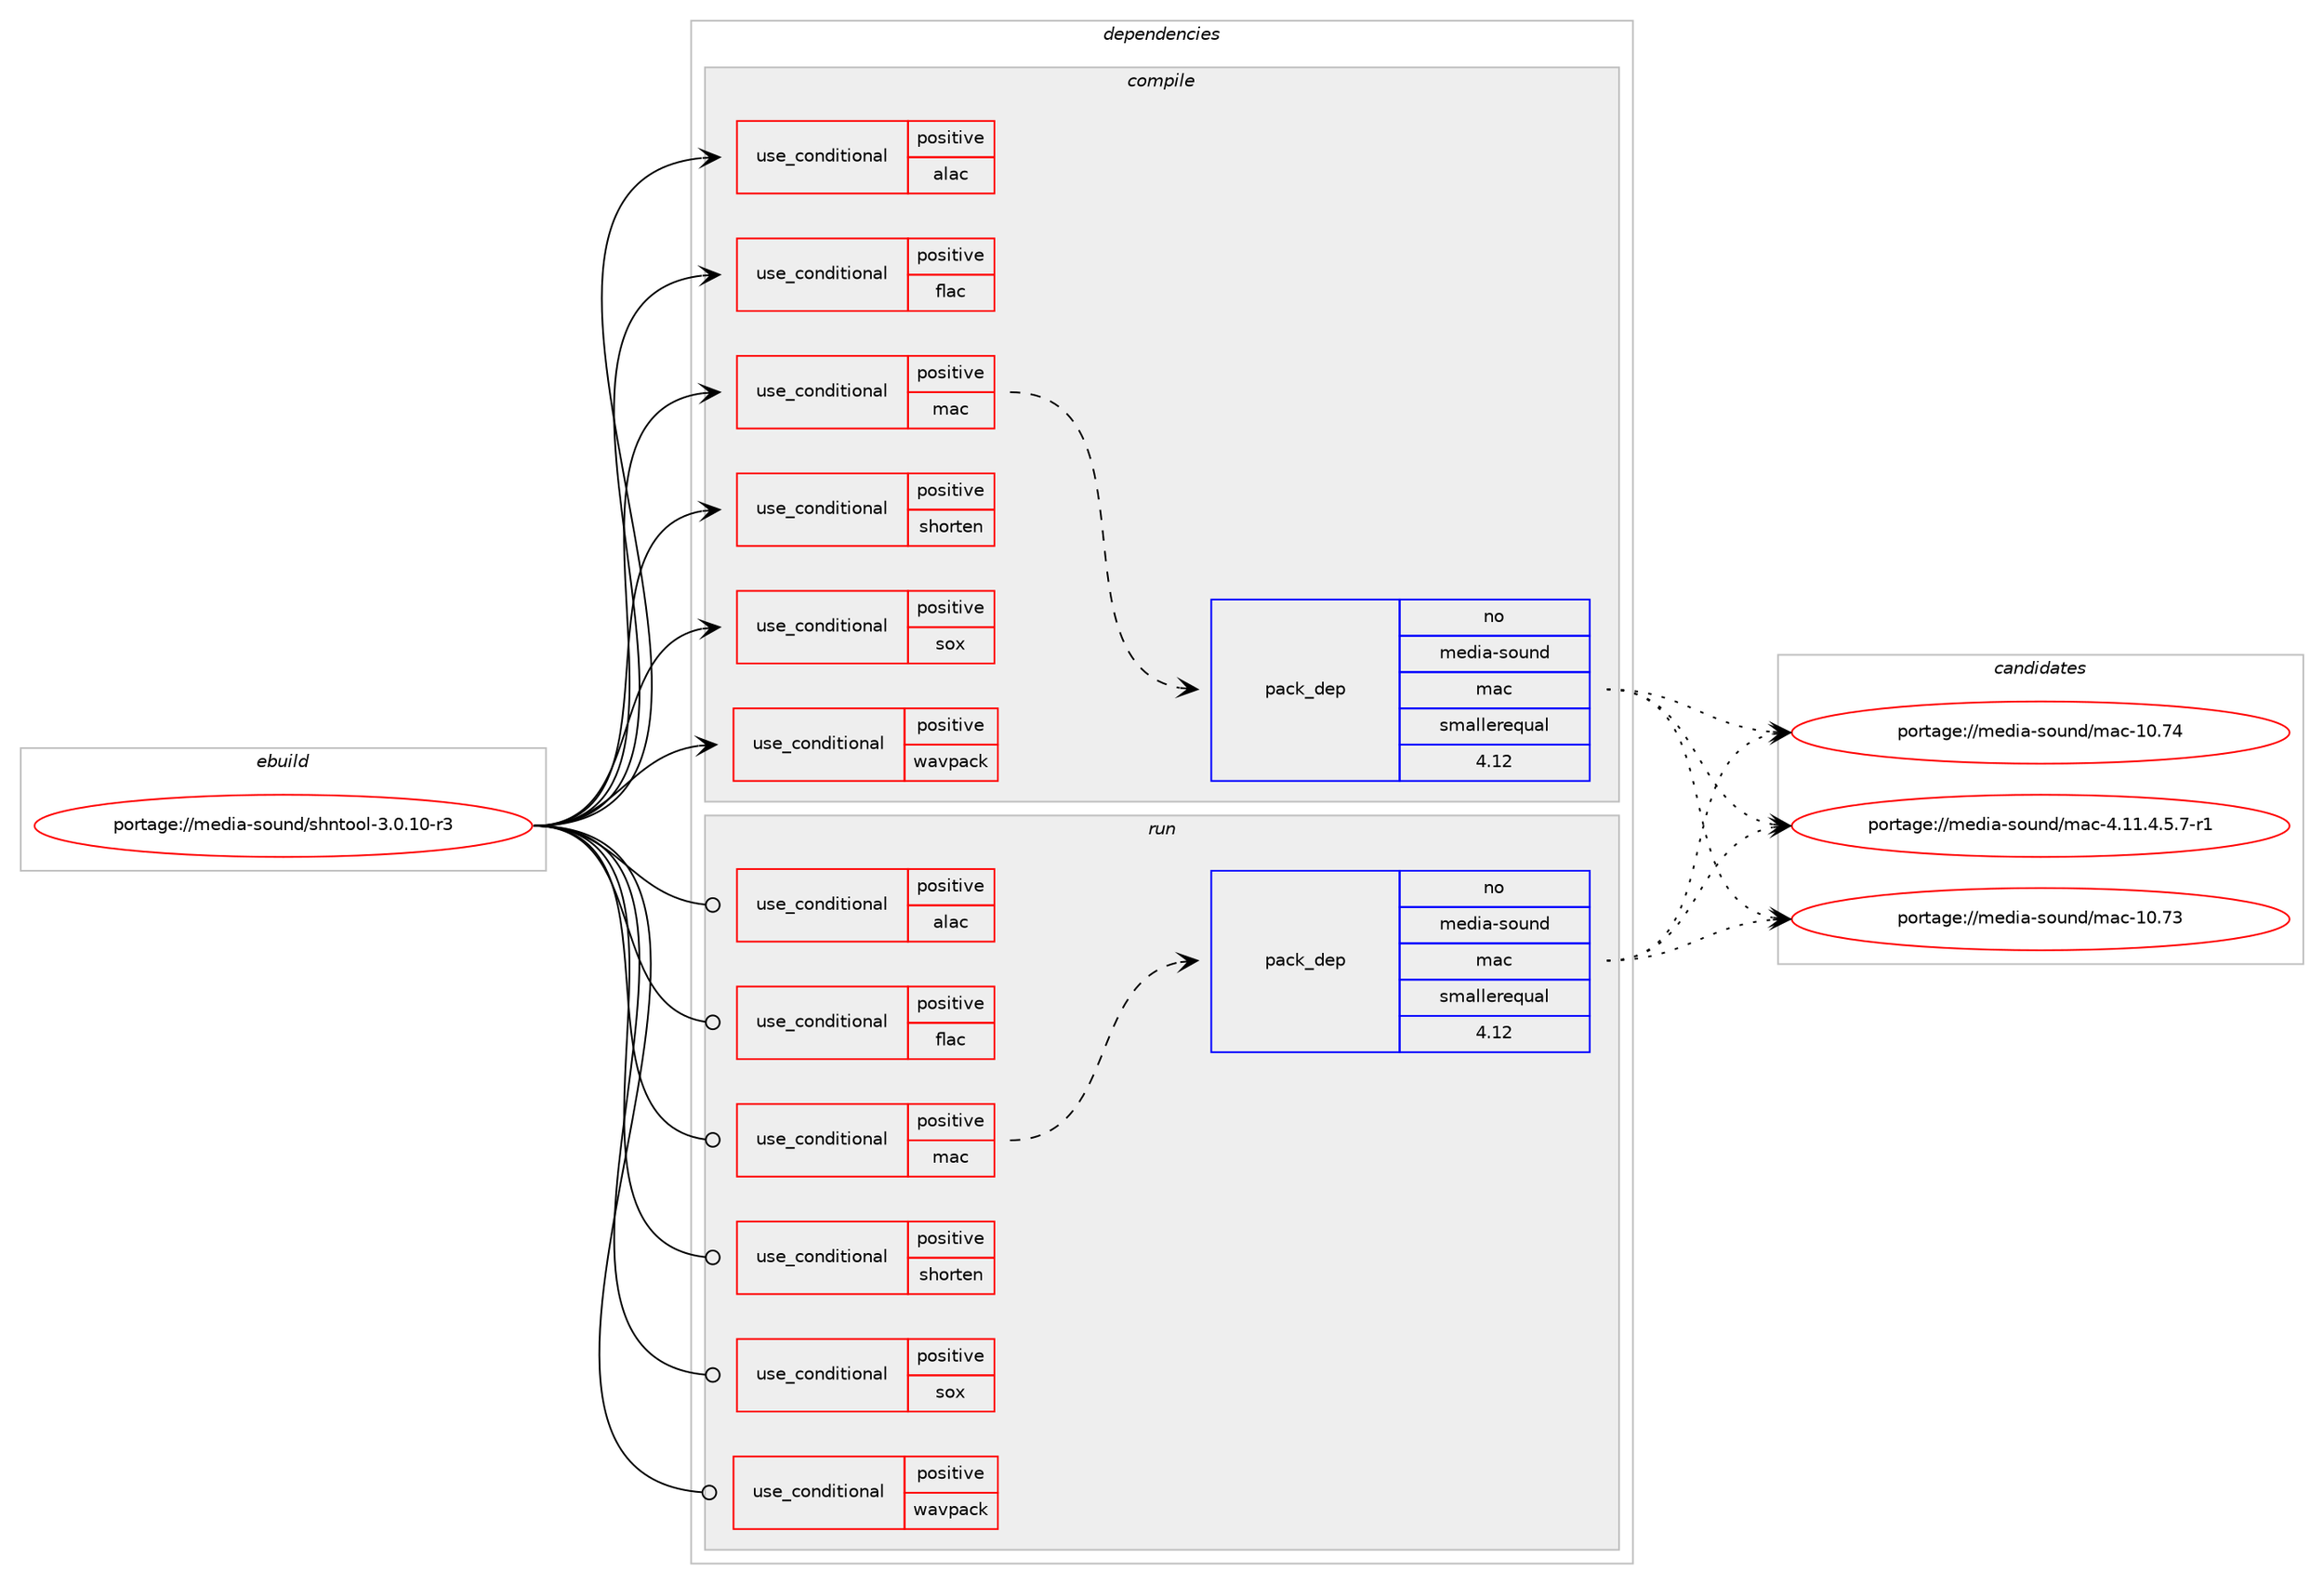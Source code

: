 digraph prolog {

# *************
# Graph options
# *************

newrank=true;
concentrate=true;
compound=true;
graph [rankdir=LR,fontname=Helvetica,fontsize=10,ranksep=1.5];#, ranksep=2.5, nodesep=0.2];
edge  [arrowhead=vee];
node  [fontname=Helvetica,fontsize=10];

# **********
# The ebuild
# **********

subgraph cluster_leftcol {
color=gray;
rank=same;
label=<<i>ebuild</i>>;
id [label="portage://media-sound/shntool-3.0.10-r3", color=red, width=4, href="../media-sound/shntool-3.0.10-r3.svg"];
}

# ****************
# The dependencies
# ****************

subgraph cluster_midcol {
color=gray;
label=<<i>dependencies</i>>;
subgraph cluster_compile {
fillcolor="#eeeeee";
style=filled;
label=<<i>compile</i>>;
subgraph cond79616 {
dependency165498 [label=<<TABLE BORDER="0" CELLBORDER="1" CELLSPACING="0" CELLPADDING="4"><TR><TD ROWSPAN="3" CELLPADDING="10">use_conditional</TD></TR><TR><TD>positive</TD></TR><TR><TD>alac</TD></TR></TABLE>>, shape=none, color=red];
# *** BEGIN UNKNOWN DEPENDENCY TYPE (TODO) ***
# dependency165498 -> package_dependency(portage://media-sound/shntool-3.0.10-r3,install,no,media-sound,alac_decoder,none,[,,],[],[])
# *** END UNKNOWN DEPENDENCY TYPE (TODO) ***

}
id:e -> dependency165498:w [weight=20,style="solid",arrowhead="vee"];
subgraph cond79617 {
dependency165499 [label=<<TABLE BORDER="0" CELLBORDER="1" CELLSPACING="0" CELLPADDING="4"><TR><TD ROWSPAN="3" CELLPADDING="10">use_conditional</TD></TR><TR><TD>positive</TD></TR><TR><TD>flac</TD></TR></TABLE>>, shape=none, color=red];
# *** BEGIN UNKNOWN DEPENDENCY TYPE (TODO) ***
# dependency165499 -> package_dependency(portage://media-sound/shntool-3.0.10-r3,install,no,media-libs,flac,none,[,,],[],[])
# *** END UNKNOWN DEPENDENCY TYPE (TODO) ***

}
id:e -> dependency165499:w [weight=20,style="solid",arrowhead="vee"];
subgraph cond79618 {
dependency165500 [label=<<TABLE BORDER="0" CELLBORDER="1" CELLSPACING="0" CELLPADDING="4"><TR><TD ROWSPAN="3" CELLPADDING="10">use_conditional</TD></TR><TR><TD>positive</TD></TR><TR><TD>mac</TD></TR></TABLE>>, shape=none, color=red];
subgraph pack83465 {
dependency165501 [label=<<TABLE BORDER="0" CELLBORDER="1" CELLSPACING="0" CELLPADDING="4" WIDTH="220"><TR><TD ROWSPAN="6" CELLPADDING="30">pack_dep</TD></TR><TR><TD WIDTH="110">no</TD></TR><TR><TD>media-sound</TD></TR><TR><TD>mac</TD></TR><TR><TD>smallerequal</TD></TR><TR><TD>4.12</TD></TR></TABLE>>, shape=none, color=blue];
}
dependency165500:e -> dependency165501:w [weight=20,style="dashed",arrowhead="vee"];
}
id:e -> dependency165500:w [weight=20,style="solid",arrowhead="vee"];
subgraph cond79619 {
dependency165502 [label=<<TABLE BORDER="0" CELLBORDER="1" CELLSPACING="0" CELLPADDING="4"><TR><TD ROWSPAN="3" CELLPADDING="10">use_conditional</TD></TR><TR><TD>positive</TD></TR><TR><TD>shorten</TD></TR></TABLE>>, shape=none, color=red];
# *** BEGIN UNKNOWN DEPENDENCY TYPE (TODO) ***
# dependency165502 -> package_dependency(portage://media-sound/shntool-3.0.10-r3,install,no,media-sound,shorten,none,[,,],[],[])
# *** END UNKNOWN DEPENDENCY TYPE (TODO) ***

}
id:e -> dependency165502:w [weight=20,style="solid",arrowhead="vee"];
subgraph cond79620 {
dependency165503 [label=<<TABLE BORDER="0" CELLBORDER="1" CELLSPACING="0" CELLPADDING="4"><TR><TD ROWSPAN="3" CELLPADDING="10">use_conditional</TD></TR><TR><TD>positive</TD></TR><TR><TD>sox</TD></TR></TABLE>>, shape=none, color=red];
# *** BEGIN UNKNOWN DEPENDENCY TYPE (TODO) ***
# dependency165503 -> package_dependency(portage://media-sound/shntool-3.0.10-r3,install,no,media-sound,sox,none,[,,],[],[])
# *** END UNKNOWN DEPENDENCY TYPE (TODO) ***

}
id:e -> dependency165503:w [weight=20,style="solid",arrowhead="vee"];
subgraph cond79621 {
dependency165504 [label=<<TABLE BORDER="0" CELLBORDER="1" CELLSPACING="0" CELLPADDING="4"><TR><TD ROWSPAN="3" CELLPADDING="10">use_conditional</TD></TR><TR><TD>positive</TD></TR><TR><TD>wavpack</TD></TR></TABLE>>, shape=none, color=red];
# *** BEGIN UNKNOWN DEPENDENCY TYPE (TODO) ***
# dependency165504 -> package_dependency(portage://media-sound/shntool-3.0.10-r3,install,no,media-sound,wavpack,none,[,,],[],[])
# *** END UNKNOWN DEPENDENCY TYPE (TODO) ***

}
id:e -> dependency165504:w [weight=20,style="solid",arrowhead="vee"];
}
subgraph cluster_compileandrun {
fillcolor="#eeeeee";
style=filled;
label=<<i>compile and run</i>>;
}
subgraph cluster_run {
fillcolor="#eeeeee";
style=filled;
label=<<i>run</i>>;
subgraph cond79622 {
dependency165505 [label=<<TABLE BORDER="0" CELLBORDER="1" CELLSPACING="0" CELLPADDING="4"><TR><TD ROWSPAN="3" CELLPADDING="10">use_conditional</TD></TR><TR><TD>positive</TD></TR><TR><TD>alac</TD></TR></TABLE>>, shape=none, color=red];
# *** BEGIN UNKNOWN DEPENDENCY TYPE (TODO) ***
# dependency165505 -> package_dependency(portage://media-sound/shntool-3.0.10-r3,run,no,media-sound,alac_decoder,none,[,,],[],[])
# *** END UNKNOWN DEPENDENCY TYPE (TODO) ***

}
id:e -> dependency165505:w [weight=20,style="solid",arrowhead="odot"];
subgraph cond79623 {
dependency165506 [label=<<TABLE BORDER="0" CELLBORDER="1" CELLSPACING="0" CELLPADDING="4"><TR><TD ROWSPAN="3" CELLPADDING="10">use_conditional</TD></TR><TR><TD>positive</TD></TR><TR><TD>flac</TD></TR></TABLE>>, shape=none, color=red];
# *** BEGIN UNKNOWN DEPENDENCY TYPE (TODO) ***
# dependency165506 -> package_dependency(portage://media-sound/shntool-3.0.10-r3,run,no,media-libs,flac,none,[,,],[],[])
# *** END UNKNOWN DEPENDENCY TYPE (TODO) ***

}
id:e -> dependency165506:w [weight=20,style="solid",arrowhead="odot"];
subgraph cond79624 {
dependency165507 [label=<<TABLE BORDER="0" CELLBORDER="1" CELLSPACING="0" CELLPADDING="4"><TR><TD ROWSPAN="3" CELLPADDING="10">use_conditional</TD></TR><TR><TD>positive</TD></TR><TR><TD>mac</TD></TR></TABLE>>, shape=none, color=red];
subgraph pack83466 {
dependency165508 [label=<<TABLE BORDER="0" CELLBORDER="1" CELLSPACING="0" CELLPADDING="4" WIDTH="220"><TR><TD ROWSPAN="6" CELLPADDING="30">pack_dep</TD></TR><TR><TD WIDTH="110">no</TD></TR><TR><TD>media-sound</TD></TR><TR><TD>mac</TD></TR><TR><TD>smallerequal</TD></TR><TR><TD>4.12</TD></TR></TABLE>>, shape=none, color=blue];
}
dependency165507:e -> dependency165508:w [weight=20,style="dashed",arrowhead="vee"];
}
id:e -> dependency165507:w [weight=20,style="solid",arrowhead="odot"];
subgraph cond79625 {
dependency165509 [label=<<TABLE BORDER="0" CELLBORDER="1" CELLSPACING="0" CELLPADDING="4"><TR><TD ROWSPAN="3" CELLPADDING="10">use_conditional</TD></TR><TR><TD>positive</TD></TR><TR><TD>shorten</TD></TR></TABLE>>, shape=none, color=red];
# *** BEGIN UNKNOWN DEPENDENCY TYPE (TODO) ***
# dependency165509 -> package_dependency(portage://media-sound/shntool-3.0.10-r3,run,no,media-sound,shorten,none,[,,],[],[])
# *** END UNKNOWN DEPENDENCY TYPE (TODO) ***

}
id:e -> dependency165509:w [weight=20,style="solid",arrowhead="odot"];
subgraph cond79626 {
dependency165510 [label=<<TABLE BORDER="0" CELLBORDER="1" CELLSPACING="0" CELLPADDING="4"><TR><TD ROWSPAN="3" CELLPADDING="10">use_conditional</TD></TR><TR><TD>positive</TD></TR><TR><TD>sox</TD></TR></TABLE>>, shape=none, color=red];
# *** BEGIN UNKNOWN DEPENDENCY TYPE (TODO) ***
# dependency165510 -> package_dependency(portage://media-sound/shntool-3.0.10-r3,run,no,media-sound,sox,none,[,,],[],[])
# *** END UNKNOWN DEPENDENCY TYPE (TODO) ***

}
id:e -> dependency165510:w [weight=20,style="solid",arrowhead="odot"];
subgraph cond79627 {
dependency165511 [label=<<TABLE BORDER="0" CELLBORDER="1" CELLSPACING="0" CELLPADDING="4"><TR><TD ROWSPAN="3" CELLPADDING="10">use_conditional</TD></TR><TR><TD>positive</TD></TR><TR><TD>wavpack</TD></TR></TABLE>>, shape=none, color=red];
# *** BEGIN UNKNOWN DEPENDENCY TYPE (TODO) ***
# dependency165511 -> package_dependency(portage://media-sound/shntool-3.0.10-r3,run,no,media-sound,wavpack,none,[,,],[],[])
# *** END UNKNOWN DEPENDENCY TYPE (TODO) ***

}
id:e -> dependency165511:w [weight=20,style="solid",arrowhead="odot"];
}
}

# **************
# The candidates
# **************

subgraph cluster_choices {
rank=same;
color=gray;
label=<<i>candidates</i>>;

subgraph choice83465 {
color=black;
nodesep=1;
choice1091011001059745115111117110100471099799454948465551 [label="portage://media-sound/mac-10.73", color=red, width=4,href="../media-sound/mac-10.73.svg"];
choice1091011001059745115111117110100471099799454948465552 [label="portage://media-sound/mac-10.74", color=red, width=4,href="../media-sound/mac-10.74.svg"];
choice109101100105974511511111711010047109979945524649494652465346554511449 [label="portage://media-sound/mac-4.11.4.5.7-r1", color=red, width=4,href="../media-sound/mac-4.11.4.5.7-r1.svg"];
dependency165501:e -> choice1091011001059745115111117110100471099799454948465551:w [style=dotted,weight="100"];
dependency165501:e -> choice1091011001059745115111117110100471099799454948465552:w [style=dotted,weight="100"];
dependency165501:e -> choice109101100105974511511111711010047109979945524649494652465346554511449:w [style=dotted,weight="100"];
}
subgraph choice83466 {
color=black;
nodesep=1;
choice1091011001059745115111117110100471099799454948465551 [label="portage://media-sound/mac-10.73", color=red, width=4,href="../media-sound/mac-10.73.svg"];
choice1091011001059745115111117110100471099799454948465552 [label="portage://media-sound/mac-10.74", color=red, width=4,href="../media-sound/mac-10.74.svg"];
choice109101100105974511511111711010047109979945524649494652465346554511449 [label="portage://media-sound/mac-4.11.4.5.7-r1", color=red, width=4,href="../media-sound/mac-4.11.4.5.7-r1.svg"];
dependency165508:e -> choice1091011001059745115111117110100471099799454948465551:w [style=dotted,weight="100"];
dependency165508:e -> choice1091011001059745115111117110100471099799454948465552:w [style=dotted,weight="100"];
dependency165508:e -> choice109101100105974511511111711010047109979945524649494652465346554511449:w [style=dotted,weight="100"];
}
}

}
